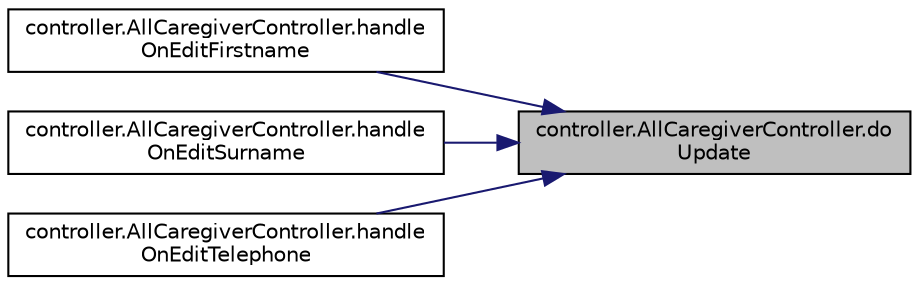 digraph "controller.AllCaregiverController.doUpdate"
{
 // LATEX_PDF_SIZE
  edge [fontname="Helvetica",fontsize="10",labelfontname="Helvetica",labelfontsize="10"];
  node [fontname="Helvetica",fontsize="10",shape=record];
  rankdir="RL";
  Node1 [label="controller.AllCaregiverController.do\lUpdate",height=0.2,width=0.4,color="black", fillcolor="grey75", style="filled", fontcolor="black",tooltip=" "];
  Node1 -> Node2 [dir="back",color="midnightblue",fontsize="10",style="solid",fontname="Helvetica"];
  Node2 [label="controller.AllCaregiverController.handle\lOnEditFirstname",height=0.2,width=0.4,color="black", fillcolor="white", style="filled",URL="$classcontroller_1_1_all_caregiver_controller.html#a385bc5c8e534d56fc5697b9f3638d619",tooltip=" "];
  Node1 -> Node3 [dir="back",color="midnightblue",fontsize="10",style="solid",fontname="Helvetica"];
  Node3 [label="controller.AllCaregiverController.handle\lOnEditSurname",height=0.2,width=0.4,color="black", fillcolor="white", style="filled",URL="$classcontroller_1_1_all_caregiver_controller.html#adb7018963ca85ee9197394e603d4389c",tooltip=" "];
  Node1 -> Node4 [dir="back",color="midnightblue",fontsize="10",style="solid",fontname="Helvetica"];
  Node4 [label="controller.AllCaregiverController.handle\lOnEditTelephone",height=0.2,width=0.4,color="black", fillcolor="white", style="filled",URL="$classcontroller_1_1_all_caregiver_controller.html#af6f773f0bc7949226335aee7a32ec1fa",tooltip=" "];
}

